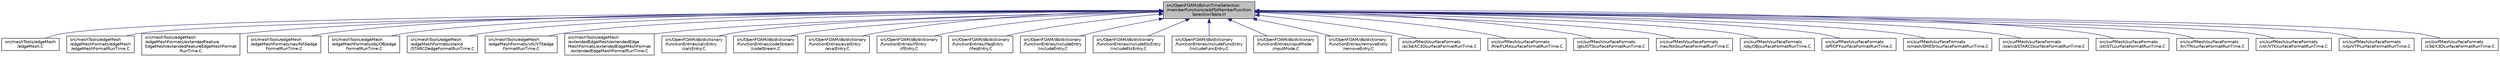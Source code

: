 digraph "src/OpenFOAM/db/runTimeSelection/memberFunctions/addToMemberFunctionSelectionTable.H"
{
  bgcolor="transparent";
  edge [fontname="Helvetica",fontsize="10",labelfontname="Helvetica",labelfontsize="10"];
  node [fontname="Helvetica",fontsize="10",shape=record];
  Node1 [label="src/OpenFOAM/db/runTimeSelection\l/memberFunctions/addToMemberFunction\lSelectionTable.H",height=0.2,width=0.4,color="black", fillcolor="grey75", style="filled" fontcolor="black"];
  Node1 -> Node2 [dir="back",color="midnightblue",fontsize="10",style="solid",fontname="Helvetica"];
  Node2 [label="src/meshTools/edgeMesh\l/edgeMesh.C",height=0.2,width=0.4,color="black",URL="$edgeMesh_8C.html"];
  Node1 -> Node3 [dir="back",color="midnightblue",fontsize="10",style="solid",fontname="Helvetica"];
  Node3 [label="src/meshTools/edgeMesh\l/edgeMeshFormats/edgeMesh\l/edgeMeshFormatRunTime.C",height=0.2,width=0.4,color="black",URL="$edgeMeshFormatRunTime_8C.html"];
  Node1 -> Node4 [dir="back",color="midnightblue",fontsize="10",style="solid",fontname="Helvetica"];
  Node4 [label="src/meshTools/edgeMesh\l/edgeMeshFormats/extendedFeature\lEdgeMesh/extendedFeatureEdgeMeshFormat\lRunTime.C",height=0.2,width=0.4,color="black",URL="$extendedFeatureEdgeMeshFormatRunTime_8C.html"];
  Node1 -> Node5 [dir="back",color="midnightblue",fontsize="10",style="solid",fontname="Helvetica"];
  Node5 [label="src/meshTools/edgeMesh\l/edgeMeshFormats/nas/NASedge\lFormatRunTime.C",height=0.2,width=0.4,color="black",URL="$NASedgeFormatRunTime_8C.html"];
  Node1 -> Node6 [dir="back",color="midnightblue",fontsize="10",style="solid",fontname="Helvetica"];
  Node6 [label="src/meshTools/edgeMesh\l/edgeMeshFormats/obj/OBJedge\lFormatRunTime.C",height=0.2,width=0.4,color="black",URL="$OBJedgeFormatRunTime_8C.html"];
  Node1 -> Node7 [dir="back",color="midnightblue",fontsize="10",style="solid",fontname="Helvetica"];
  Node7 [label="src/meshTools/edgeMesh\l/edgeMeshFormats/starcd\l/STARCDedgeFormatRunTime.C",height=0.2,width=0.4,color="black",URL="$STARCDedgeFormatRunTime_8C.html"];
  Node1 -> Node8 [dir="back",color="midnightblue",fontsize="10",style="solid",fontname="Helvetica"];
  Node8 [label="src/meshTools/edgeMesh\l/edgeMeshFormats/vtk/VTKedge\lFormatRunTime.C",height=0.2,width=0.4,color="black",URL="$VTKedgeFormatRunTime_8C.html"];
  Node1 -> Node9 [dir="back",color="midnightblue",fontsize="10",style="solid",fontname="Helvetica"];
  Node9 [label="src/meshTools/edgeMesh\l/extendedEdgeMesh/extendedEdge\lMeshFormats/extendedEdgeMeshFormat\l/extendedEdgeMeshFormatRunTime.C",height=0.2,width=0.4,color="black",URL="$extendedEdgeMeshFormatRunTime_8C.html"];
  Node1 -> Node10 [dir="back",color="midnightblue",fontsize="10",style="solid",fontname="Helvetica"];
  Node10 [label="src/OpenFOAM/db/dictionary\l/functionEntries/calcEntry\l/calcEntry.C",height=0.2,width=0.4,color="black",URL="$calcEntry_8C.html"];
  Node1 -> Node11 [dir="back",color="midnightblue",fontsize="10",style="solid",fontname="Helvetica"];
  Node11 [label="src/OpenFOAM/db/dictionary\l/functionEntries/codeStream\l/codeStream.C",height=0.2,width=0.4,color="black",URL="$codeStream_8C.html"];
  Node1 -> Node12 [dir="back",color="midnightblue",fontsize="10",style="solid",fontname="Helvetica"];
  Node12 [label="src/OpenFOAM/db/dictionary\l/functionEntries/evalEntry\l/evalEntry.C",height=0.2,width=0.4,color="black",URL="$evalEntry_8C.html"];
  Node1 -> Node13 [dir="back",color="midnightblue",fontsize="10",style="solid",fontname="Helvetica"];
  Node13 [label="src/OpenFOAM/db/dictionary\l/functionEntries/ifEntry\l/ifEntry.C",height=0.2,width=0.4,color="black",URL="$ifEntry_8C.html"];
  Node1 -> Node14 [dir="back",color="midnightblue",fontsize="10",style="solid",fontname="Helvetica"];
  Node14 [label="src/OpenFOAM/db/dictionary\l/functionEntries/ifeqEntry\l/ifeqEntry.C",height=0.2,width=0.4,color="black",URL="$ifeqEntry_8C.html"];
  Node1 -> Node15 [dir="back",color="midnightblue",fontsize="10",style="solid",fontname="Helvetica"];
  Node15 [label="src/OpenFOAM/db/dictionary\l/functionEntries/includeEntry\l/includeEntry.C",height=0.2,width=0.4,color="black",URL="$includeEntry_8C.html"];
  Node1 -> Node16 [dir="back",color="midnightblue",fontsize="10",style="solid",fontname="Helvetica"];
  Node16 [label="src/OpenFOAM/db/dictionary\l/functionEntries/includeEtcEntry\l/includeEtcEntry.C",height=0.2,width=0.4,color="black",URL="$includeEtcEntry_8C.html"];
  Node1 -> Node17 [dir="back",color="midnightblue",fontsize="10",style="solid",fontname="Helvetica"];
  Node17 [label="src/OpenFOAM/db/dictionary\l/functionEntries/includeFuncEntry\l/includeFuncEntry.C",height=0.2,width=0.4,color="black",URL="$includeFuncEntry_8C.html"];
  Node1 -> Node18 [dir="back",color="midnightblue",fontsize="10",style="solid",fontname="Helvetica"];
  Node18 [label="src/OpenFOAM/db/dictionary\l/functionEntries/inputMode\l/inputMode.C",height=0.2,width=0.4,color="black",URL="$inputMode_8C.html"];
  Node1 -> Node19 [dir="back",color="midnightblue",fontsize="10",style="solid",fontname="Helvetica"];
  Node19 [label="src/OpenFOAM/db/dictionary\l/functionEntries/removeEntry\l/removeEntry.C",height=0.2,width=0.4,color="black",URL="$removeEntry_8C.html"];
  Node1 -> Node20 [dir="back",color="midnightblue",fontsize="10",style="solid",fontname="Helvetica"];
  Node20 [label="src/surfMesh/surfaceFormats\l/ac3d/AC3DsurfaceFormatRunTime.C",height=0.2,width=0.4,color="black",URL="$AC3DsurfaceFormatRunTime_8C.html"];
  Node1 -> Node21 [dir="back",color="midnightblue",fontsize="10",style="solid",fontname="Helvetica"];
  Node21 [label="src/surfMesh/surfaceFormats\l/fire/FLMAsurfaceFormatRunTime.C",height=0.2,width=0.4,color="black",URL="$FLMAsurfaceFormatRunTime_8C.html"];
  Node1 -> Node22 [dir="back",color="midnightblue",fontsize="10",style="solid",fontname="Helvetica"];
  Node22 [label="src/surfMesh/surfaceFormats\l/gts/GTSsurfaceFormatRunTime.C",height=0.2,width=0.4,color="black",URL="$GTSsurfaceFormatRunTime_8C.html"];
  Node1 -> Node23 [dir="back",color="midnightblue",fontsize="10",style="solid",fontname="Helvetica"];
  Node23 [label="src/surfMesh/surfaceFormats\l/nas/NASsurfaceFormatRunTime.C",height=0.2,width=0.4,color="black",URL="$NASsurfaceFormatRunTime_8C.html"];
  Node1 -> Node24 [dir="back",color="midnightblue",fontsize="10",style="solid",fontname="Helvetica"];
  Node24 [label="src/surfMesh/surfaceFormats\l/obj/OBJsurfaceFormatRunTime.C",height=0.2,width=0.4,color="black",URL="$OBJsurfaceFormatRunTime_8C.html"];
  Node1 -> Node25 [dir="back",color="midnightblue",fontsize="10",style="solid",fontname="Helvetica"];
  Node25 [label="src/surfMesh/surfaceFormats\l/off/OFFsurfaceFormatRunTime.C",height=0.2,width=0.4,color="black",URL="$OFFsurfaceFormatRunTime_8C.html"];
  Node1 -> Node26 [dir="back",color="midnightblue",fontsize="10",style="solid",fontname="Helvetica"];
  Node26 [label="src/surfMesh/surfaceFormats\l/smesh/SMESHsurfaceFormatRunTime.C",height=0.2,width=0.4,color="black",URL="$SMESHsurfaceFormatRunTime_8C.html"];
  Node1 -> Node27 [dir="back",color="midnightblue",fontsize="10",style="solid",fontname="Helvetica"];
  Node27 [label="src/surfMesh/surfaceFormats\l/starcd/STARCDsurfaceFormatRunTime.C",height=0.2,width=0.4,color="black",URL="$STARCDsurfaceFormatRunTime_8C.html"];
  Node1 -> Node28 [dir="back",color="midnightblue",fontsize="10",style="solid",fontname="Helvetica"];
  Node28 [label="src/surfMesh/surfaceFormats\l/stl/STLsurfaceFormatRunTime.C",height=0.2,width=0.4,color="black",URL="$STLsurfaceFormatRunTime_8C.html"];
  Node1 -> Node29 [dir="back",color="midnightblue",fontsize="10",style="solid",fontname="Helvetica"];
  Node29 [label="src/surfMesh/surfaceFormats\l/tri/TRIsurfaceFormatRunTime.C",height=0.2,width=0.4,color="black",URL="$TRIsurfaceFormatRunTime_8C.html"];
  Node1 -> Node30 [dir="back",color="midnightblue",fontsize="10",style="solid",fontname="Helvetica"];
  Node30 [label="src/surfMesh/surfaceFormats\l/vtk/VTKsurfaceFormatRunTime.C",height=0.2,width=0.4,color="black",URL="$VTKsurfaceFormatRunTime_8C.html"];
  Node1 -> Node31 [dir="back",color="midnightblue",fontsize="10",style="solid",fontname="Helvetica"];
  Node31 [label="src/surfMesh/surfaceFormats\l/vtp/VTPsurfaceFormatRunTime.C",height=0.2,width=0.4,color="black",URL="$VTPsurfaceFormatRunTime_8C.html"];
  Node1 -> Node32 [dir="back",color="midnightblue",fontsize="10",style="solid",fontname="Helvetica"];
  Node32 [label="src/surfMesh/surfaceFormats\l/x3d/X3DsurfaceFormatRunTime.C",height=0.2,width=0.4,color="black",URL="$X3DsurfaceFormatRunTime_8C.html"];
}
